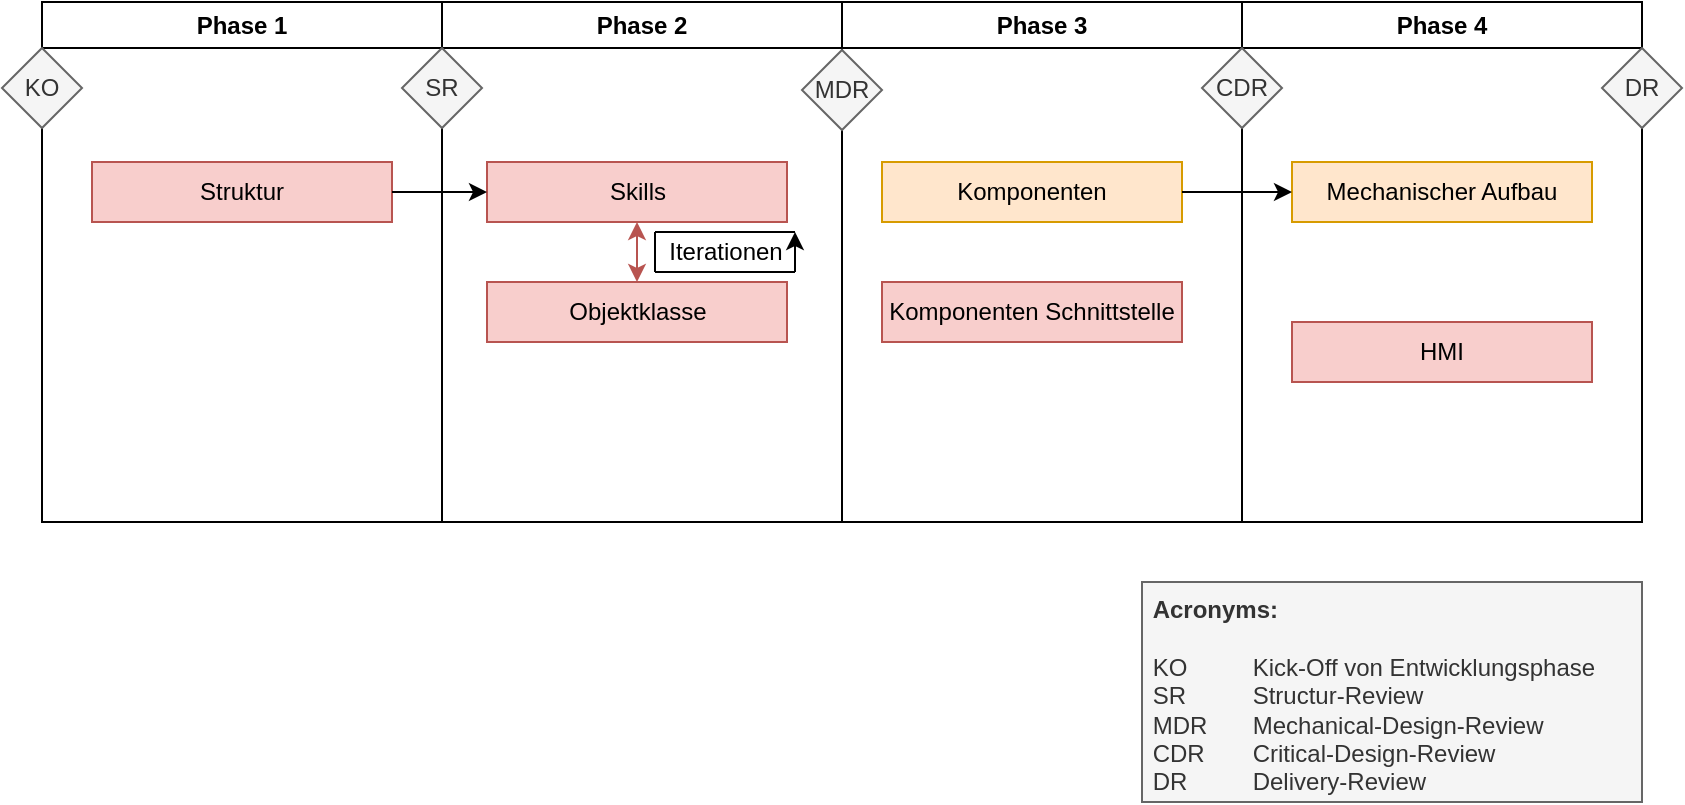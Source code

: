 <mxfile version="24.7.16">
  <diagram name="Seite-1" id="skLz0wxc-qKJKXQR-0dg">
    <mxGraphModel dx="2261" dy="772" grid="1" gridSize="10" guides="1" tooltips="1" connect="1" arrows="1" fold="1" page="1" pageScale="1" pageWidth="827" pageHeight="1169" math="0" shadow="0">
      <root>
        <mxCell id="0" />
        <mxCell id="1" parent="0" />
        <mxCell id="5tvh4FMFr1Dn6_LqTV1b-1" value="Phase 1" style="swimlane;whiteSpace=wrap;html=1;swimlaneFillColor=none;" parent="1" vertex="1">
          <mxGeometry x="1" y="200" width="200" height="260" as="geometry" />
        </mxCell>
        <mxCell id="5tvh4FMFr1Dn6_LqTV1b-14" value="Struktur" style="rounded=0;whiteSpace=wrap;html=1;fillColor=#f8cecc;strokeColor=#b85450;" parent="5tvh4FMFr1Dn6_LqTV1b-1" vertex="1">
          <mxGeometry x="25" y="80" width="150" height="30" as="geometry" />
        </mxCell>
        <mxCell id="5tvh4FMFr1Dn6_LqTV1b-28" value="KO" style="rhombus;whiteSpace=wrap;html=1;fillColor=#f5f5f5;fontColor=#333333;strokeColor=#666666;" parent="5tvh4FMFr1Dn6_LqTV1b-1" vertex="1">
          <mxGeometry x="-20" y="23" width="40" height="40" as="geometry" />
        </mxCell>
        <mxCell id="5tvh4FMFr1Dn6_LqTV1b-2" value="Phase 2" style="swimlane;whiteSpace=wrap;html=1;" parent="1" vertex="1">
          <mxGeometry x="201" y="200" width="200" height="260" as="geometry" />
        </mxCell>
        <mxCell id="5tvh4FMFr1Dn6_LqTV1b-29" value="SR" style="rhombus;whiteSpace=wrap;html=1;fillColor=#f5f5f5;fontColor=#333333;strokeColor=#666666;" parent="5tvh4FMFr1Dn6_LqTV1b-2" vertex="1">
          <mxGeometry x="-20" y="23" width="40" height="40" as="geometry" />
        </mxCell>
        <mxCell id="5tvh4FMFr1Dn6_LqTV1b-13" value="Objektklasse" style="rounded=0;whiteSpace=wrap;html=1;fillColor=#f8cecc;strokeColor=#b85450;" parent="5tvh4FMFr1Dn6_LqTV1b-2" vertex="1">
          <mxGeometry x="22.5" y="140" width="150" height="30" as="geometry" />
        </mxCell>
        <mxCell id="5tvh4FMFr1Dn6_LqTV1b-22" style="edgeStyle=orthogonalEdgeStyle;rounded=0;orthogonalLoop=1;jettySize=auto;html=1;startArrow=classic;startFill=1;fillColor=#f8cecc;strokeColor=#b85450;" parent="5tvh4FMFr1Dn6_LqTV1b-2" source="5tvh4FMFr1Dn6_LqTV1b-11" target="5tvh4FMFr1Dn6_LqTV1b-13" edge="1">
          <mxGeometry relative="1" as="geometry" />
        </mxCell>
        <mxCell id="5tvh4FMFr1Dn6_LqTV1b-11" value="Skills" style="rounded=0;whiteSpace=wrap;html=1;fillColor=#f8cecc;strokeColor=#b85450;" parent="5tvh4FMFr1Dn6_LqTV1b-2" vertex="1">
          <mxGeometry x="22.5" y="80" width="150" height="30" as="geometry" />
        </mxCell>
        <mxCell id="UUyqQvhFd6GukPTLQ79a-6" value="" style="endArrow=none;html=1;rounded=0;" parent="5tvh4FMFr1Dn6_LqTV1b-2" edge="1">
          <mxGeometry width="50" height="50" relative="1" as="geometry">
            <mxPoint x="106.5" y="115" as="sourcePoint" />
            <mxPoint x="176.5" y="115" as="targetPoint" />
          </mxGeometry>
        </mxCell>
        <mxCell id="UUyqQvhFd6GukPTLQ79a-7" value="" style="endArrow=none;html=1;rounded=0;" parent="5tvh4FMFr1Dn6_LqTV1b-2" edge="1">
          <mxGeometry width="50" height="50" relative="1" as="geometry">
            <mxPoint x="106.5" y="115" as="sourcePoint" />
            <mxPoint x="106.5" y="135" as="targetPoint" />
          </mxGeometry>
        </mxCell>
        <mxCell id="UUyqQvhFd6GukPTLQ79a-8" value="" style="endArrow=none;html=1;rounded=0;" parent="5tvh4FMFr1Dn6_LqTV1b-2" edge="1">
          <mxGeometry width="50" height="50" relative="1" as="geometry">
            <mxPoint x="176.5" y="135" as="sourcePoint" />
            <mxPoint x="106.5" y="135" as="targetPoint" />
          </mxGeometry>
        </mxCell>
        <mxCell id="UUyqQvhFd6GukPTLQ79a-9" value="" style="endArrow=classic;html=1;rounded=0;endFill=1;" parent="5tvh4FMFr1Dn6_LqTV1b-2" edge="1">
          <mxGeometry width="50" height="50" relative="1" as="geometry">
            <mxPoint x="176.5" y="135" as="sourcePoint" />
            <mxPoint x="176.5" y="115" as="targetPoint" />
          </mxGeometry>
        </mxCell>
        <mxCell id="UUyqQvhFd6GukPTLQ79a-10" value="Iterationen" style="text;html=1;align=center;verticalAlign=middle;whiteSpace=wrap;rounded=0;" parent="5tvh4FMFr1Dn6_LqTV1b-2" vertex="1">
          <mxGeometry x="111.5" y="110" width="60" height="30" as="geometry" />
        </mxCell>
        <mxCell id="5tvh4FMFr1Dn6_LqTV1b-3" value="Phase 3" style="swimlane;whiteSpace=wrap;html=1;" parent="1" vertex="1">
          <mxGeometry x="401" y="200" width="200" height="260" as="geometry" />
        </mxCell>
        <mxCell id="5tvh4FMFr1Dn6_LqTV1b-31" value="MDR" style="rhombus;whiteSpace=wrap;html=1;fillColor=#f5f5f5;fontColor=#333333;strokeColor=#666666;" parent="5tvh4FMFr1Dn6_LqTV1b-3" vertex="1">
          <mxGeometry x="-20" y="24" width="40" height="40" as="geometry" />
        </mxCell>
        <mxCell id="5tvh4FMFr1Dn6_LqTV1b-5" value="Komponenten" style="rounded=0;whiteSpace=wrap;html=1;fillColor=#ffe6cc;strokeColor=#d79b00;" parent="5tvh4FMFr1Dn6_LqTV1b-3" vertex="1">
          <mxGeometry x="20" y="80" width="150" height="30" as="geometry" />
        </mxCell>
        <mxCell id="5tvh4FMFr1Dn6_LqTV1b-15" value="Komponenten Schnittstelle" style="rounded=0;whiteSpace=wrap;html=1;fillColor=#f8cecc;strokeColor=#b85450;" parent="5tvh4FMFr1Dn6_LqTV1b-3" vertex="1">
          <mxGeometry x="20" y="140" width="150" height="30" as="geometry" />
        </mxCell>
        <mxCell id="5tvh4FMFr1Dn6_LqTV1b-4" value="Phase 4" style="swimlane;whiteSpace=wrap;html=1;" parent="1" vertex="1">
          <mxGeometry x="601" y="200" width="200" height="260" as="geometry" />
        </mxCell>
        <mxCell id="5tvh4FMFr1Dn6_LqTV1b-12" value="HMI" style="rounded=0;whiteSpace=wrap;html=1;fillColor=#f8cecc;strokeColor=#b85450;" parent="5tvh4FMFr1Dn6_LqTV1b-4" vertex="1">
          <mxGeometry x="25" y="160" width="150" height="30" as="geometry" />
        </mxCell>
        <mxCell id="5tvh4FMFr1Dn6_LqTV1b-32" value="CDR" style="rhombus;whiteSpace=wrap;html=1;fillColor=#f5f5f5;fontColor=#333333;strokeColor=#666666;" parent="5tvh4FMFr1Dn6_LqTV1b-4" vertex="1">
          <mxGeometry x="-20" y="23" width="40" height="40" as="geometry" />
        </mxCell>
        <mxCell id="5tvh4FMFr1Dn6_LqTV1b-7" value="Mechanischer Aufbau" style="rounded=0;whiteSpace=wrap;html=1;fillColor=#ffe6cc;strokeColor=#d79b00;" parent="5tvh4FMFr1Dn6_LqTV1b-4" vertex="1">
          <mxGeometry x="25" y="80" width="150" height="30" as="geometry" />
        </mxCell>
        <mxCell id="5tvh4FMFr1Dn6_LqTV1b-34" value="DR" style="rhombus;whiteSpace=wrap;html=1;fillColor=#f5f5f5;fontColor=#333333;strokeColor=#666666;" parent="1" vertex="1">
          <mxGeometry x="781" y="223" width="40" height="40" as="geometry" />
        </mxCell>
        <mxCell id="5tvh4FMFr1Dn6_LqTV1b-37" value="&lt;b&gt;&amp;nbsp;Acronyms:&amp;nbsp;&lt;/b&gt;&lt;div&gt;&lt;br&gt;&lt;/div&gt;&lt;div&gt;&amp;nbsp;KO&lt;span style=&quot;white-space: pre;&quot;&gt;&#x9;&lt;/span&gt;&lt;span style=&quot;white-space: pre;&quot;&gt;&#x9;&lt;/span&gt;Kick-Off von Entwicklungsphase&amp;nbsp;&lt;/div&gt;&lt;div&gt;&amp;nbsp;SR&lt;span style=&quot;white-space: pre;&quot;&gt;&#x9;&lt;/span&gt;&lt;span style=&quot;white-space: pre;&quot;&gt;&#x9;&lt;/span&gt;Structur-Review&lt;/div&gt;&lt;div&gt;&amp;nbsp;MDR&lt;span style=&quot;white-space: pre;&quot;&gt;&#x9;&lt;/span&gt;Mechanical-Design-Review&lt;/div&gt;&lt;div&gt;&amp;nbsp;CDR&lt;span style=&quot;white-space: pre;&quot;&gt;&#x9;&lt;/span&gt;Critical-Design-Review&lt;/div&gt;&lt;div&gt;&amp;nbsp;DR&lt;span style=&quot;white-space: pre;&quot;&gt;&#x9;&lt;/span&gt;&lt;span style=&quot;white-space: pre;&quot;&gt;&#x9;&lt;/span&gt;Delivery-Review&lt;/div&gt;" style="rounded=0;whiteSpace=wrap;html=1;verticalAlign=top;align=left;fillColor=#f5f5f5;fontColor=#333333;strokeColor=#666666;" parent="1" vertex="1">
          <mxGeometry x="551" y="490" width="250" height="110" as="geometry" />
        </mxCell>
        <mxCell id="oQju-JOkIPQQZIW8xLji-1" style="edgeStyle=orthogonalEdgeStyle;rounded=0;orthogonalLoop=1;jettySize=auto;html=1;" edge="1" parent="1" source="5tvh4FMFr1Dn6_LqTV1b-14" target="5tvh4FMFr1Dn6_LqTV1b-11">
          <mxGeometry relative="1" as="geometry" />
        </mxCell>
        <mxCell id="oQju-JOkIPQQZIW8xLji-2" style="edgeStyle=orthogonalEdgeStyle;rounded=0;orthogonalLoop=1;jettySize=auto;html=1;" edge="1" parent="1" source="5tvh4FMFr1Dn6_LqTV1b-5" target="5tvh4FMFr1Dn6_LqTV1b-7">
          <mxGeometry relative="1" as="geometry" />
        </mxCell>
      </root>
    </mxGraphModel>
  </diagram>
</mxfile>
